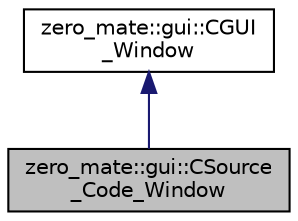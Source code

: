 digraph "zero_mate::gui::CSource_Code_Window"
{
 // LATEX_PDF_SIZE
  bgcolor="transparent";
  edge [fontname="Helvetica",fontsize="10",labelfontname="Helvetica",labelfontsize="10"];
  node [fontname="Helvetica",fontsize="10",shape=record];
  Node1 [label="zero_mate::gui::CSource\l_Code_Window",height=0.2,width=0.4,color="black", fillcolor="grey75", style="filled", fontcolor="black",tooltip=" "];
  Node2 -> Node1 [dir="back",color="midnightblue",fontsize="10",style="solid",fontname="Helvetica"];
  Node2 [label="zero_mate::gui::CGUI\l_Window",height=0.2,width=0.4,color="black",URL="$classzero__mate_1_1gui_1_1CGUI__Window.html",tooltip=" "];
}
